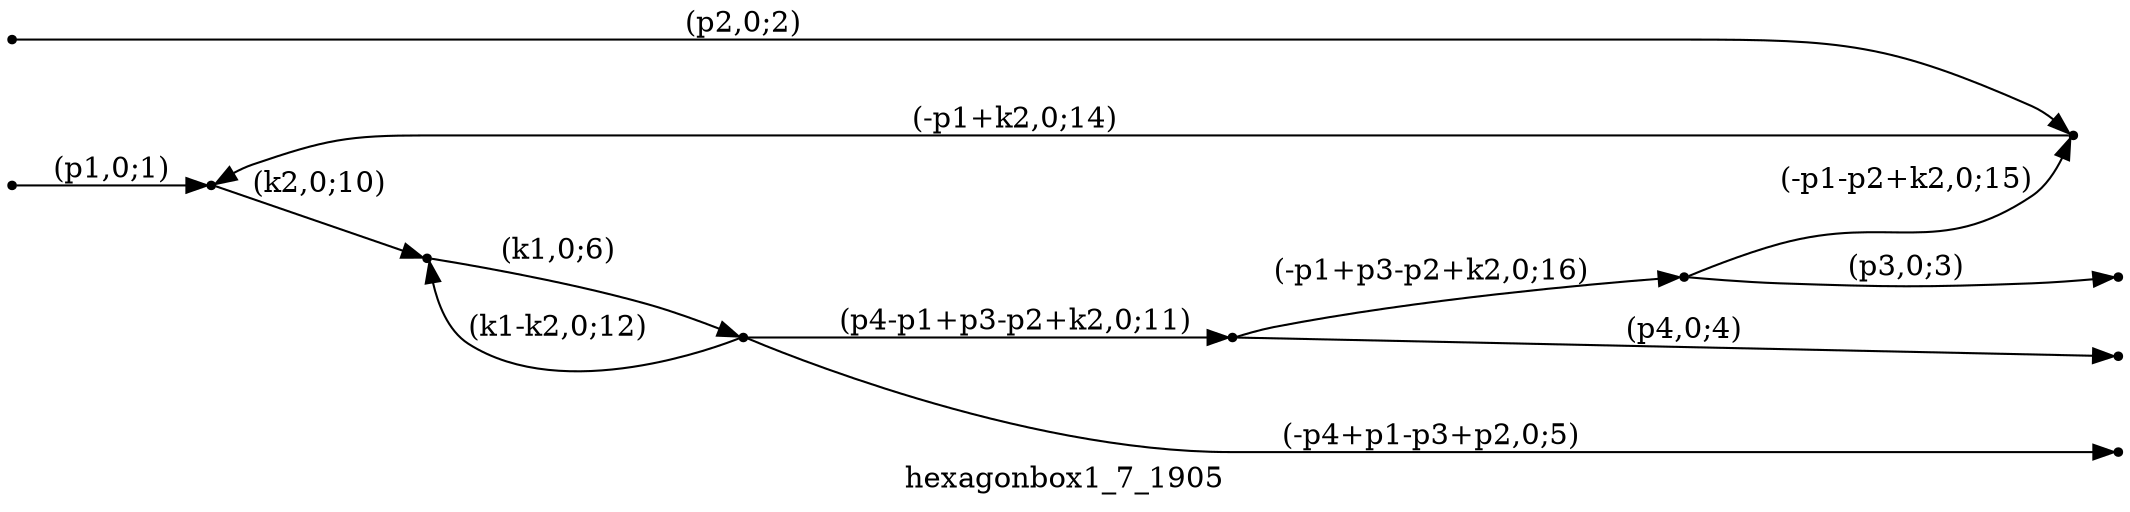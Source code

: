 digraph hexagonbox1_7_1905 {
  label="hexagonbox1_7_1905";
  rankdir="LR";
  subgraph edges {
    -1 -> 4 [label="(p1,0;1)"];
    -2 -> 5 [label="(p2,0;2)"];
    6 -> -3 [label="(p3,0;3)"];
    2 -> -4 [label="(p4,0;4)"];
    3 -> -5 [label="(-p4+p1-p3+p2,0;5)"];
    1 -> 3 [label="(k1,0;6)"];
    4 -> 1 [label="(k2,0;10)"];
    3 -> 2 [label="(p4-p1+p3-p2+k2,0;11)"];
    3 -> 1 [label="(k1-k2,0;12)"];
    5 -> 4 [label="(-p1+k2,0;14)"];
    6 -> 5 [label="(-p1-p2+k2,0;15)"];
    2 -> 6 [label="(-p1+p3-p2+k2,0;16)"];
  }
  subgraph incoming { rank="source"; -1; -2; }
  subgraph outgoing { rank="sink"; -3; -4; -5; }
-5 [shape=point];
-4 [shape=point];
-3 [shape=point];
-2 [shape=point];
-1 [shape=point];
1 [shape=point];
2 [shape=point];
3 [shape=point];
4 [shape=point];
5 [shape=point];
6 [shape=point];
}

